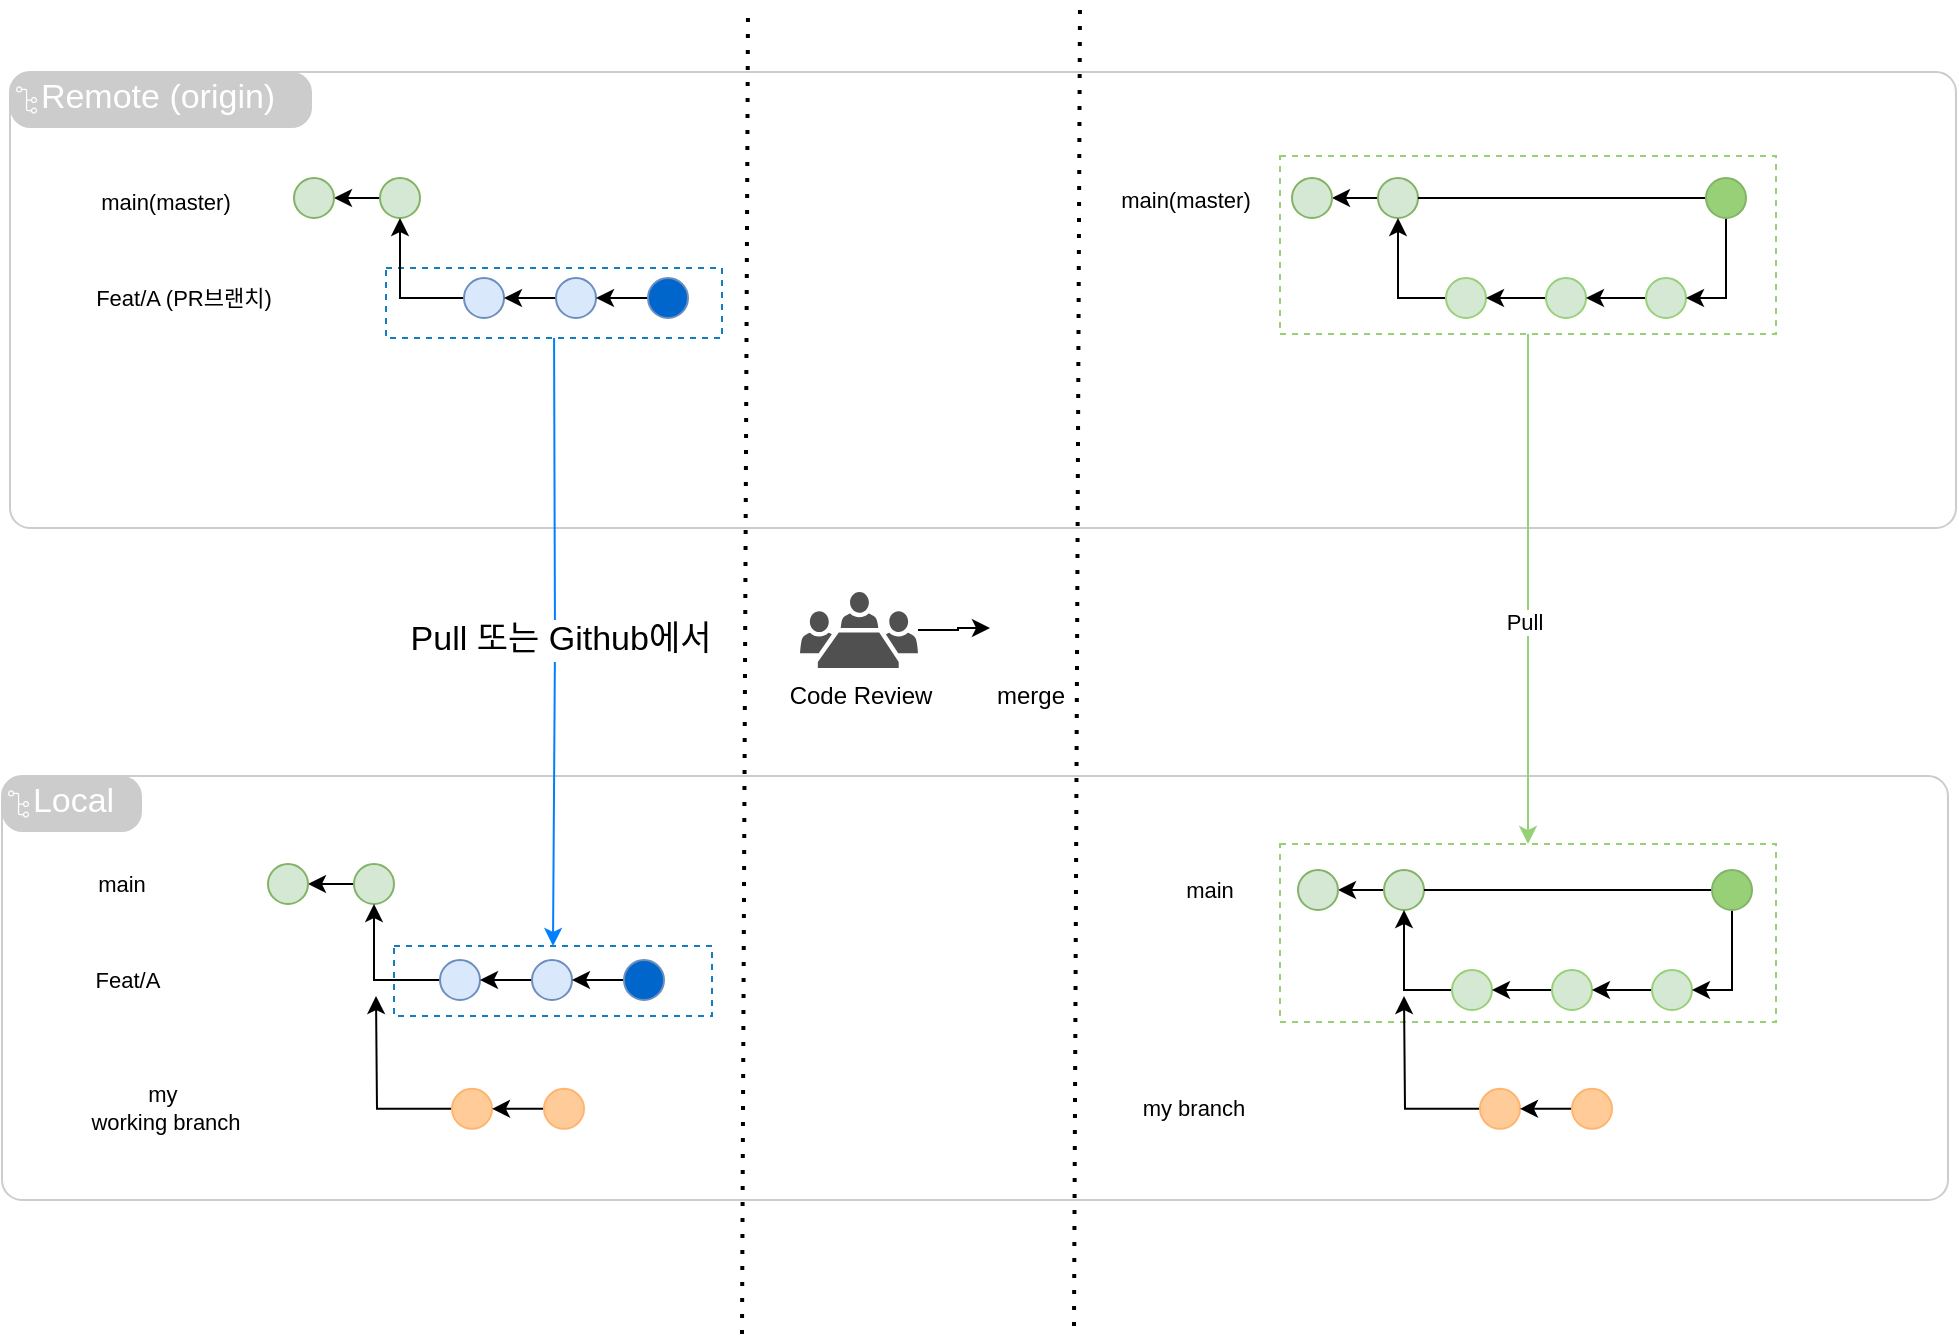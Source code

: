 <mxfile version="25.0.3" pages="2">
  <diagram name="페이지-1" id="KFHJLUHOkolM2Zw2U5iB">
    <mxGraphModel dx="1559" dy="867" grid="0" gridSize="10" guides="1" tooltips="1" connect="1" arrows="1" fold="1" page="1" pageScale="1" pageWidth="1169" pageHeight="827" math="0" shadow="0">
      <root>
        <mxCell id="0" />
        <mxCell id="1" style="" parent="0" />
        <mxCell id="kmTeTLYLAvfmaprUT5JL-31" value="" style="shape=mxgraph.mockup.containers.marginRect;rectMarginTop=10;strokeColor=#CCCCCC;strokeWidth=1;dashed=0;rounded=1;arcSize=5;recursiveResize=0;html=1;whiteSpace=wrap;" vertex="1" parent="1">
          <mxGeometry x="107" y="112" width="973" height="238" as="geometry" />
        </mxCell>
        <mxCell id="kmTeTLYLAvfmaprUT5JL-32" value="&amp;nbsp; Remote (origin)" style="shape=rect;strokeColor=none;fillColor=#CCCCCC;strokeWidth=1;dashed=0;rounded=1;arcSize=36;fontColor=#FFFFFF;fontSize=17;spacing=2;spacingTop=-2;align=left;autosize=1;spacingLeft=4;resizeWidth=0;resizeHeight=0;perimeter=none;html=1;whiteSpace=wrap;" vertex="1" parent="kmTeTLYLAvfmaprUT5JL-31">
          <mxGeometry y="10" width="151" height="28" as="geometry" />
        </mxCell>
        <mxCell id="kmTeTLYLAvfmaprUT5JL-34" value="" style="sketch=0;outlineConnect=0;dashed=0;verticalLabelPosition=bottom;verticalAlign=top;align=center;html=1;fontSize=12;fontStyle=0;aspect=fixed;pointerEvents=1;shape=mxgraph.aws4.git_repository;" vertex="1" parent="kmTeTLYLAvfmaprUT5JL-31">
          <mxGeometry x="3" y="17.13" width="10.57" height="13.75" as="geometry" />
        </mxCell>
        <mxCell id="kmTeTLYLAvfmaprUT5JL-40" value="" style="shape=mxgraph.mockup.containers.marginRect;rectMarginTop=10;strokeColor=#CCCCCC;strokeWidth=1;dashed=0;rounded=1;arcSize=5;recursiveResize=0;html=1;whiteSpace=wrap;" vertex="1" parent="1">
          <mxGeometry x="103" y="464" width="973" height="222" as="geometry" />
        </mxCell>
        <mxCell id="kmTeTLYLAvfmaprUT5JL-41" value="&amp;nbsp; Local" style="shape=rect;strokeColor=none;fillColor=#CCCCCC;strokeWidth=1;dashed=0;rounded=1;arcSize=36;fontColor=#FFFFFF;fontSize=17;spacing=2;spacingTop=-2;align=left;autosize=1;spacingLeft=4;resizeWidth=0;resizeHeight=0;perimeter=none;html=1;whiteSpace=wrap;" vertex="1" parent="kmTeTLYLAvfmaprUT5JL-40">
          <mxGeometry y="10" width="70" height="28" as="geometry" />
        </mxCell>
        <mxCell id="kmTeTLYLAvfmaprUT5JL-42" value="" style="sketch=0;outlineConnect=0;dashed=0;verticalLabelPosition=bottom;verticalAlign=top;align=center;html=1;fontSize=12;fontStyle=0;aspect=fixed;pointerEvents=1;shape=mxgraph.aws4.git_repository;" vertex="1" parent="kmTeTLYLAvfmaprUT5JL-40">
          <mxGeometry x="3" y="17.13" width="10.57" height="13.75" as="geometry" />
        </mxCell>
        <mxCell id="kmTeTLYLAvfmaprUT5JL-65" value="그룹" style="" parent="0" />
        <mxCell id="kmTeTLYLAvfmaprUT5JL-132" value="" style="fillColor=none;strokeColor=#147EBA;dashed=1;verticalAlign=top;fontStyle=0;fontColor=#147EBA;whiteSpace=wrap;html=1;" vertex="1" parent="kmTeTLYLAvfmaprUT5JL-65">
          <mxGeometry x="295" y="220" width="168" height="35" as="geometry" />
        </mxCell>
        <mxCell id="kmTeTLYLAvfmaprUT5JL-133" value="" style="fillColor=none;strokeColor=#147EBA;dashed=1;verticalAlign=top;fontStyle=0;fontColor=#147EBA;whiteSpace=wrap;html=1;" vertex="1" parent="kmTeTLYLAvfmaprUT5JL-65">
          <mxGeometry x="299" y="559" width="159" height="35" as="geometry" />
        </mxCell>
        <mxCell id="kmTeTLYLAvfmaprUT5JL-136" style="edgeStyle=orthogonalEdgeStyle;rounded=0;orthogonalLoop=1;jettySize=auto;html=1;entryX=0.5;entryY=0;entryDx=0;entryDy=0;strokeColor=#97D077;" edge="1" parent="kmTeTLYLAvfmaprUT5JL-65" source="kmTeTLYLAvfmaprUT5JL-134" target="kmTeTLYLAvfmaprUT5JL-135">
          <mxGeometry relative="1" as="geometry" />
        </mxCell>
        <mxCell id="kmTeTLYLAvfmaprUT5JL-137" value="Pull" style="edgeLabel;html=1;align=center;verticalAlign=middle;resizable=0;points=[];" vertex="1" connectable="0" parent="kmTeTLYLAvfmaprUT5JL-136">
          <mxGeometry x="0.125" y="-2" relative="1" as="geometry">
            <mxPoint as="offset" />
          </mxGeometry>
        </mxCell>
        <mxCell id="kmTeTLYLAvfmaprUT5JL-134" value="" style="fillColor=none;strokeColor=#97D077;dashed=1;verticalAlign=top;fontStyle=0;fontColor=#B3FF66;whiteSpace=wrap;html=1;" vertex="1" parent="kmTeTLYLAvfmaprUT5JL-65">
          <mxGeometry x="742" y="164" width="248" height="89" as="geometry" />
        </mxCell>
        <mxCell id="kmTeTLYLAvfmaprUT5JL-135" value="" style="fillColor=none;strokeColor=#97D077;dashed=1;verticalAlign=top;fontStyle=0;fontColor=#B3FF66;whiteSpace=wrap;html=1;" vertex="1" parent="kmTeTLYLAvfmaprUT5JL-65">
          <mxGeometry x="742" y="508" width="248" height="89" as="geometry" />
        </mxCell>
        <mxCell id="kmTeTLYLAvfmaprUT5JL-145" style="edgeStyle=orthogonalEdgeStyle;rounded=0;orthogonalLoop=1;jettySize=auto;html=1;entryX=0.5;entryY=0;entryDx=0;entryDy=0;fontColor=#0066CC;strokeColor=#007FFF;" edge="1" parent="kmTeTLYLAvfmaprUT5JL-65">
          <mxGeometry relative="1" as="geometry">
            <mxPoint x="379.034" y="255.0" as="sourcePoint" />
            <mxPoint x="378.5" y="559" as="targetPoint" />
          </mxGeometry>
        </mxCell>
        <mxCell id="kmTeTLYLAvfmaprUT5JL-146" value="Pull 또는 Github에서" style="edgeLabel;html=1;align=center;verticalAlign=middle;resizable=0;points=[];fontSize=17;" vertex="1" connectable="0" parent="kmTeTLYLAvfmaprUT5JL-145">
          <mxGeometry x="-0.008" y="2" relative="1" as="geometry">
            <mxPoint as="offset" />
          </mxGeometry>
        </mxCell>
        <mxCell id="kmTeTLYLAvfmaprUT5JL-17" value="Git commit" style="" parent="0" />
        <mxCell id="kmTeTLYLAvfmaprUT5JL-39" style="edgeStyle=orthogonalEdgeStyle;rounded=0;orthogonalLoop=1;jettySize=auto;html=1;entryX=1;entryY=0.5;entryDx=0;entryDy=0;" edge="1" parent="kmTeTLYLAvfmaprUT5JL-17" source="kmTeTLYLAvfmaprUT5JL-18" target="kmTeTLYLAvfmaprUT5JL-38">
          <mxGeometry relative="1" as="geometry" />
        </mxCell>
        <mxCell id="kmTeTLYLAvfmaprUT5JL-18" value="" style="ellipse;whiteSpace=wrap;html=1;aspect=fixed;fillColor=#d5e8d4;strokeColor=#82b366;" vertex="1" parent="kmTeTLYLAvfmaprUT5JL-17">
          <mxGeometry x="292" y="175" width="20" height="20" as="geometry" />
        </mxCell>
        <mxCell id="kmTeTLYLAvfmaprUT5JL-19" value="main(master)" style="text;html=1;align=center;verticalAlign=middle;whiteSpace=wrap;rounded=0;fontSize=11;" vertex="1" parent="kmTeTLYLAvfmaprUT5JL-17">
          <mxGeometry x="127" y="172" width="116" height="30" as="geometry" />
        </mxCell>
        <mxCell id="kmTeTLYLAvfmaprUT5JL-20" style="edgeStyle=orthogonalEdgeStyle;rounded=0;orthogonalLoop=1;jettySize=auto;html=1;entryX=0.5;entryY=1;entryDx=0;entryDy=0;" edge="1" parent="kmTeTLYLAvfmaprUT5JL-17" source="kmTeTLYLAvfmaprUT5JL-21" target="kmTeTLYLAvfmaprUT5JL-18">
          <mxGeometry relative="1" as="geometry" />
        </mxCell>
        <mxCell id="kmTeTLYLAvfmaprUT5JL-21" value="" style="ellipse;whiteSpace=wrap;html=1;aspect=fixed;fillColor=#dae8fc;strokeColor=#6c8ebf;" vertex="1" parent="kmTeTLYLAvfmaprUT5JL-17">
          <mxGeometry x="334" y="225" width="20" height="20" as="geometry" />
        </mxCell>
        <mxCell id="kmTeTLYLAvfmaprUT5JL-22" style="edgeStyle=orthogonalEdgeStyle;rounded=0;orthogonalLoop=1;jettySize=auto;html=1;entryX=1;entryY=0.5;entryDx=0;entryDy=0;" edge="1" parent="kmTeTLYLAvfmaprUT5JL-17" source="kmTeTLYLAvfmaprUT5JL-23" target="kmTeTLYLAvfmaprUT5JL-21">
          <mxGeometry relative="1" as="geometry" />
        </mxCell>
        <mxCell id="kmTeTLYLAvfmaprUT5JL-23" value="" style="ellipse;whiteSpace=wrap;html=1;aspect=fixed;fillColor=#dae8fc;strokeColor=#6c8ebf;" vertex="1" parent="kmTeTLYLAvfmaprUT5JL-17">
          <mxGeometry x="380" y="225" width="20" height="20" as="geometry" />
        </mxCell>
        <mxCell id="kmTeTLYLAvfmaprUT5JL-24" style="edgeStyle=orthogonalEdgeStyle;rounded=0;orthogonalLoop=1;jettySize=auto;html=1;entryX=1;entryY=0.5;entryDx=0;entryDy=0;" edge="1" parent="kmTeTLYLAvfmaprUT5JL-17" source="kmTeTLYLAvfmaprUT5JL-25" target="kmTeTLYLAvfmaprUT5JL-23">
          <mxGeometry relative="1" as="geometry" />
        </mxCell>
        <mxCell id="kmTeTLYLAvfmaprUT5JL-25" value="" style="ellipse;whiteSpace=wrap;html=1;aspect=fixed;fillColor=#0066CC;strokeColor=#6c8ebf;" vertex="1" parent="kmTeTLYLAvfmaprUT5JL-17">
          <mxGeometry x="426" y="225" width="20" height="20" as="geometry" />
        </mxCell>
        <mxCell id="kmTeTLYLAvfmaprUT5JL-38" value="" style="ellipse;whiteSpace=wrap;html=1;aspect=fixed;fillColor=#d5e8d4;strokeColor=#82b366;" vertex="1" parent="kmTeTLYLAvfmaprUT5JL-17">
          <mxGeometry x="249" y="175" width="20" height="20" as="geometry" />
        </mxCell>
        <mxCell id="kmTeTLYLAvfmaprUT5JL-44" style="edgeStyle=orthogonalEdgeStyle;rounded=0;orthogonalLoop=1;jettySize=auto;html=1;entryX=1;entryY=0.5;entryDx=0;entryDy=0;" edge="1" parent="kmTeTLYLAvfmaprUT5JL-17" source="kmTeTLYLAvfmaprUT5JL-45" target="kmTeTLYLAvfmaprUT5JL-46">
          <mxGeometry relative="1" as="geometry" />
        </mxCell>
        <mxCell id="kmTeTLYLAvfmaprUT5JL-45" value="" style="ellipse;whiteSpace=wrap;html=1;aspect=fixed;fillColor=#d5e8d4;strokeColor=#82b366;" vertex="1" parent="kmTeTLYLAvfmaprUT5JL-17">
          <mxGeometry x="279" y="518" width="20" height="20" as="geometry" />
        </mxCell>
        <mxCell id="kmTeTLYLAvfmaprUT5JL-46" value="" style="ellipse;whiteSpace=wrap;html=1;aspect=fixed;fillColor=#d5e8d4;strokeColor=#82b366;" vertex="1" parent="kmTeTLYLAvfmaprUT5JL-17">
          <mxGeometry x="236" y="518" width="20" height="20" as="geometry" />
        </mxCell>
        <mxCell id="kmTeTLYLAvfmaprUT5JL-47" value="Feat/A (PR브랜치)" style="text;html=1;align=center;verticalAlign=middle;whiteSpace=wrap;rounded=0;fontSize=11;" vertex="1" parent="kmTeTLYLAvfmaprUT5JL-17">
          <mxGeometry x="136" y="220" width="116" height="30" as="geometry" />
        </mxCell>
        <mxCell id="kmTeTLYLAvfmaprUT5JL-48" value="main" style="text;html=1;align=center;verticalAlign=middle;whiteSpace=wrap;rounded=0;fontSize=11;" vertex="1" parent="kmTeTLYLAvfmaprUT5JL-17">
          <mxGeometry x="134" y="513" width="58" height="30" as="geometry" />
        </mxCell>
        <mxCell id="kmTeTLYLAvfmaprUT5JL-62" style="edgeStyle=orthogonalEdgeStyle;rounded=0;orthogonalLoop=1;jettySize=auto;html=1;" edge="1" parent="kmTeTLYLAvfmaprUT5JL-17" source="kmTeTLYLAvfmaprUT5JL-49">
          <mxGeometry relative="1" as="geometry">
            <mxPoint x="290" y="584" as="targetPoint" />
          </mxGeometry>
        </mxCell>
        <mxCell id="kmTeTLYLAvfmaprUT5JL-49" value="" style="ellipse;whiteSpace=wrap;html=1;aspect=fixed;fillColor=#FFCC99;strokeColor=#FFB570;" vertex="1" parent="kmTeTLYLAvfmaprUT5JL-17">
          <mxGeometry x="328" y="630.43" width="20" height="20" as="geometry" />
        </mxCell>
        <mxCell id="kmTeTLYLAvfmaprUT5JL-50" style="edgeStyle=orthogonalEdgeStyle;rounded=0;orthogonalLoop=1;jettySize=auto;html=1;entryX=1;entryY=0.5;entryDx=0;entryDy=0;" edge="1" parent="kmTeTLYLAvfmaprUT5JL-17" source="kmTeTLYLAvfmaprUT5JL-51" target="kmTeTLYLAvfmaprUT5JL-49">
          <mxGeometry relative="1" as="geometry" />
        </mxCell>
        <mxCell id="kmTeTLYLAvfmaprUT5JL-51" value="" style="ellipse;whiteSpace=wrap;html=1;aspect=fixed;fillColor=#FFCC99;strokeColor=#FFB570;" vertex="1" parent="kmTeTLYLAvfmaprUT5JL-17">
          <mxGeometry x="374" y="630.43" width="20" height="20" as="geometry" />
        </mxCell>
        <mxCell id="kmTeTLYLAvfmaprUT5JL-55" value="my&amp;nbsp;&lt;div&gt;working branch&lt;/div&gt;" style="text;html=1;align=center;verticalAlign=middle;whiteSpace=wrap;rounded=0;fontSize=11;" vertex="1" parent="kmTeTLYLAvfmaprUT5JL-17">
          <mxGeometry x="143" y="625.43" width="84" height="30" as="geometry" />
        </mxCell>
        <mxCell id="kmTeTLYLAvfmaprUT5JL-56" style="edgeStyle=orthogonalEdgeStyle;rounded=0;orthogonalLoop=1;jettySize=auto;html=1;entryX=0.5;entryY=1;entryDx=0;entryDy=0;" edge="1" parent="kmTeTLYLAvfmaprUT5JL-17" source="kmTeTLYLAvfmaprUT5JL-57" target="kmTeTLYLAvfmaprUT5JL-45">
          <mxGeometry relative="1" as="geometry">
            <mxPoint x="272" y="576" as="targetPoint" />
          </mxGeometry>
        </mxCell>
        <mxCell id="kmTeTLYLAvfmaprUT5JL-57" value="" style="ellipse;whiteSpace=wrap;html=1;aspect=fixed;fillColor=#dae8fc;strokeColor=#6c8ebf;" vertex="1" parent="kmTeTLYLAvfmaprUT5JL-17">
          <mxGeometry x="322" y="566" width="20" height="20" as="geometry" />
        </mxCell>
        <mxCell id="kmTeTLYLAvfmaprUT5JL-58" style="edgeStyle=orthogonalEdgeStyle;rounded=0;orthogonalLoop=1;jettySize=auto;html=1;entryX=1;entryY=0.5;entryDx=0;entryDy=0;" edge="1" parent="kmTeTLYLAvfmaprUT5JL-17" source="kmTeTLYLAvfmaprUT5JL-59" target="kmTeTLYLAvfmaprUT5JL-57">
          <mxGeometry relative="1" as="geometry" />
        </mxCell>
        <mxCell id="kmTeTLYLAvfmaprUT5JL-59" value="" style="ellipse;whiteSpace=wrap;html=1;aspect=fixed;fillColor=#dae8fc;strokeColor=#6c8ebf;" vertex="1" parent="kmTeTLYLAvfmaprUT5JL-17">
          <mxGeometry x="368" y="566" width="20" height="20" as="geometry" />
        </mxCell>
        <mxCell id="kmTeTLYLAvfmaprUT5JL-60" style="edgeStyle=orthogonalEdgeStyle;rounded=0;orthogonalLoop=1;jettySize=auto;html=1;entryX=1;entryY=0.5;entryDx=0;entryDy=0;" edge="1" parent="kmTeTLYLAvfmaprUT5JL-17" source="kmTeTLYLAvfmaprUT5JL-61" target="kmTeTLYLAvfmaprUT5JL-59">
          <mxGeometry relative="1" as="geometry" />
        </mxCell>
        <mxCell id="kmTeTLYLAvfmaprUT5JL-61" value="" style="ellipse;whiteSpace=wrap;html=1;aspect=fixed;fillColor=#0066CC;strokeColor=#6c8ebf;" vertex="1" parent="kmTeTLYLAvfmaprUT5JL-17">
          <mxGeometry x="414" y="566" width="20" height="20" as="geometry" />
        </mxCell>
        <mxCell id="kmTeTLYLAvfmaprUT5JL-63" value="Feat/A" style="text;html=1;align=center;verticalAlign=middle;whiteSpace=wrap;rounded=0;fontSize=11;" vertex="1" parent="kmTeTLYLAvfmaprUT5JL-17">
          <mxGeometry x="108" y="561" width="116" height="30" as="geometry" />
        </mxCell>
        <mxCell id="kmTeTLYLAvfmaprUT5JL-85" style="edgeStyle=orthogonalEdgeStyle;rounded=0;orthogonalLoop=1;jettySize=auto;html=1;entryX=1;entryY=0.5;entryDx=0;entryDy=0;" edge="1" parent="kmTeTLYLAvfmaprUT5JL-17" source="kmTeTLYLAvfmaprUT5JL-86" target="kmTeTLYLAvfmaprUT5JL-93">
          <mxGeometry relative="1" as="geometry" />
        </mxCell>
        <mxCell id="kmTeTLYLAvfmaprUT5JL-86" value="" style="ellipse;whiteSpace=wrap;html=1;aspect=fixed;fillColor=#d5e8d4;strokeColor=#82b366;" vertex="1" parent="kmTeTLYLAvfmaprUT5JL-17">
          <mxGeometry x="791" y="175" width="20" height="20" as="geometry" />
        </mxCell>
        <mxCell id="kmTeTLYLAvfmaprUT5JL-87" style="edgeStyle=orthogonalEdgeStyle;rounded=0;orthogonalLoop=1;jettySize=auto;html=1;entryX=0.5;entryY=1;entryDx=0;entryDy=0;" edge="1" parent="kmTeTLYLAvfmaprUT5JL-17" source="kmTeTLYLAvfmaprUT5JL-88" target="kmTeTLYLAvfmaprUT5JL-86">
          <mxGeometry relative="1" as="geometry" />
        </mxCell>
        <mxCell id="kmTeTLYLAvfmaprUT5JL-88" value="" style="ellipse;whiteSpace=wrap;html=1;aspect=fixed;fillColor=#D5E8D4;strokeColor=#97D077;" vertex="1" parent="kmTeTLYLAvfmaprUT5JL-17">
          <mxGeometry x="825" y="225" width="20" height="20" as="geometry" />
        </mxCell>
        <mxCell id="kmTeTLYLAvfmaprUT5JL-89" style="edgeStyle=orthogonalEdgeStyle;rounded=0;orthogonalLoop=1;jettySize=auto;html=1;entryX=1;entryY=0.5;entryDx=0;entryDy=0;" edge="1" parent="kmTeTLYLAvfmaprUT5JL-17" source="kmTeTLYLAvfmaprUT5JL-90" target="kmTeTLYLAvfmaprUT5JL-88">
          <mxGeometry relative="1" as="geometry" />
        </mxCell>
        <mxCell id="kmTeTLYLAvfmaprUT5JL-90" value="" style="ellipse;whiteSpace=wrap;html=1;aspect=fixed;fillColor=#D5E8D4;strokeColor=#97D077;" vertex="1" parent="kmTeTLYLAvfmaprUT5JL-17">
          <mxGeometry x="875" y="225" width="20" height="20" as="geometry" />
        </mxCell>
        <mxCell id="kmTeTLYLAvfmaprUT5JL-91" style="edgeStyle=orthogonalEdgeStyle;rounded=0;orthogonalLoop=1;jettySize=auto;html=1;entryX=1;entryY=0.5;entryDx=0;entryDy=0;" edge="1" parent="kmTeTLYLAvfmaprUT5JL-17" source="kmTeTLYLAvfmaprUT5JL-92" target="kmTeTLYLAvfmaprUT5JL-90">
          <mxGeometry relative="1" as="geometry" />
        </mxCell>
        <mxCell id="kmTeTLYLAvfmaprUT5JL-92" value="" style="ellipse;whiteSpace=wrap;html=1;aspect=fixed;fillColor=#D5E8D4;strokeColor=#97D077;" vertex="1" parent="kmTeTLYLAvfmaprUT5JL-17">
          <mxGeometry x="925" y="225" width="20" height="20" as="geometry" />
        </mxCell>
        <mxCell id="kmTeTLYLAvfmaprUT5JL-93" value="" style="ellipse;whiteSpace=wrap;html=1;aspect=fixed;fillColor=#d5e8d4;strokeColor=#82b366;" vertex="1" parent="kmTeTLYLAvfmaprUT5JL-17">
          <mxGeometry x="748" y="175" width="20" height="20" as="geometry" />
        </mxCell>
        <mxCell id="kmTeTLYLAvfmaprUT5JL-95" style="edgeStyle=orthogonalEdgeStyle;rounded=0;orthogonalLoop=1;jettySize=auto;html=1;entryX=1;entryY=0.5;entryDx=0;entryDy=0;endArrow=none;endFill=0;" edge="1" parent="kmTeTLYLAvfmaprUT5JL-17" source="kmTeTLYLAvfmaprUT5JL-94" target="kmTeTLYLAvfmaprUT5JL-86">
          <mxGeometry relative="1" as="geometry" />
        </mxCell>
        <mxCell id="kmTeTLYLAvfmaprUT5JL-96" style="edgeStyle=orthogonalEdgeStyle;rounded=0;orthogonalLoop=1;jettySize=auto;html=1;entryX=1;entryY=0.5;entryDx=0;entryDy=0;" edge="1" parent="kmTeTLYLAvfmaprUT5JL-17" source="kmTeTLYLAvfmaprUT5JL-94" target="kmTeTLYLAvfmaprUT5JL-92">
          <mxGeometry relative="1" as="geometry">
            <Array as="points">
              <mxPoint x="965" y="235" />
            </Array>
          </mxGeometry>
        </mxCell>
        <mxCell id="kmTeTLYLAvfmaprUT5JL-94" value="" style="ellipse;whiteSpace=wrap;html=1;aspect=fixed;fillColor=#97D077;strokeColor=#82b366;" vertex="1" parent="kmTeTLYLAvfmaprUT5JL-17">
          <mxGeometry x="955" y="175" width="20" height="20" as="geometry" />
        </mxCell>
        <mxCell id="kmTeTLYLAvfmaprUT5JL-97" style="edgeStyle=orthogonalEdgeStyle;rounded=0;orthogonalLoop=1;jettySize=auto;html=1;entryX=1;entryY=0.5;entryDx=0;entryDy=0;" edge="1" parent="kmTeTLYLAvfmaprUT5JL-17" source="kmTeTLYLAvfmaprUT5JL-98" target="kmTeTLYLAvfmaprUT5JL-105">
          <mxGeometry relative="1" as="geometry" />
        </mxCell>
        <mxCell id="kmTeTLYLAvfmaprUT5JL-98" value="" style="ellipse;whiteSpace=wrap;html=1;aspect=fixed;fillColor=#d5e8d4;strokeColor=#82b366;" vertex="1" parent="kmTeTLYLAvfmaprUT5JL-17">
          <mxGeometry x="794" y="521" width="20" height="20" as="geometry" />
        </mxCell>
        <mxCell id="kmTeTLYLAvfmaprUT5JL-99" style="edgeStyle=orthogonalEdgeStyle;rounded=0;orthogonalLoop=1;jettySize=auto;html=1;entryX=0.5;entryY=1;entryDx=0;entryDy=0;" edge="1" parent="kmTeTLYLAvfmaprUT5JL-17" source="kmTeTLYLAvfmaprUT5JL-100" target="kmTeTLYLAvfmaprUT5JL-98">
          <mxGeometry relative="1" as="geometry" />
        </mxCell>
        <mxCell id="kmTeTLYLAvfmaprUT5JL-100" value="" style="ellipse;whiteSpace=wrap;html=1;aspect=fixed;fillColor=#D5E8D4;strokeColor=#97D077;" vertex="1" parent="kmTeTLYLAvfmaprUT5JL-17">
          <mxGeometry x="828" y="571" width="20" height="20" as="geometry" />
        </mxCell>
        <mxCell id="kmTeTLYLAvfmaprUT5JL-101" style="edgeStyle=orthogonalEdgeStyle;rounded=0;orthogonalLoop=1;jettySize=auto;html=1;entryX=1;entryY=0.5;entryDx=0;entryDy=0;" edge="1" parent="kmTeTLYLAvfmaprUT5JL-17" source="kmTeTLYLAvfmaprUT5JL-102" target="kmTeTLYLAvfmaprUT5JL-100">
          <mxGeometry relative="1" as="geometry" />
        </mxCell>
        <mxCell id="kmTeTLYLAvfmaprUT5JL-102" value="" style="ellipse;whiteSpace=wrap;html=1;aspect=fixed;fillColor=#D5E8D4;strokeColor=#97D077;" vertex="1" parent="kmTeTLYLAvfmaprUT5JL-17">
          <mxGeometry x="878" y="571" width="20" height="20" as="geometry" />
        </mxCell>
        <mxCell id="kmTeTLYLAvfmaprUT5JL-103" style="edgeStyle=orthogonalEdgeStyle;rounded=0;orthogonalLoop=1;jettySize=auto;html=1;entryX=1;entryY=0.5;entryDx=0;entryDy=0;" edge="1" parent="kmTeTLYLAvfmaprUT5JL-17" source="kmTeTLYLAvfmaprUT5JL-104" target="kmTeTLYLAvfmaprUT5JL-102">
          <mxGeometry relative="1" as="geometry" />
        </mxCell>
        <mxCell id="kmTeTLYLAvfmaprUT5JL-104" value="" style="ellipse;whiteSpace=wrap;html=1;aspect=fixed;fillColor=#D5E8D4;strokeColor=#97D077;" vertex="1" parent="kmTeTLYLAvfmaprUT5JL-17">
          <mxGeometry x="928" y="571" width="20" height="20" as="geometry" />
        </mxCell>
        <mxCell id="kmTeTLYLAvfmaprUT5JL-105" value="" style="ellipse;whiteSpace=wrap;html=1;aspect=fixed;fillColor=#d5e8d4;strokeColor=#82b366;" vertex="1" parent="kmTeTLYLAvfmaprUT5JL-17">
          <mxGeometry x="751" y="521" width="20" height="20" as="geometry" />
        </mxCell>
        <mxCell id="kmTeTLYLAvfmaprUT5JL-106" style="edgeStyle=orthogonalEdgeStyle;rounded=0;orthogonalLoop=1;jettySize=auto;html=1;entryX=1;entryY=0.5;entryDx=0;entryDy=0;endArrow=none;endFill=0;" edge="1" parent="kmTeTLYLAvfmaprUT5JL-17" source="kmTeTLYLAvfmaprUT5JL-108" target="kmTeTLYLAvfmaprUT5JL-98">
          <mxGeometry relative="1" as="geometry" />
        </mxCell>
        <mxCell id="kmTeTLYLAvfmaprUT5JL-107" style="edgeStyle=orthogonalEdgeStyle;rounded=0;orthogonalLoop=1;jettySize=auto;html=1;entryX=1;entryY=0.5;entryDx=0;entryDy=0;" edge="1" parent="kmTeTLYLAvfmaprUT5JL-17" source="kmTeTLYLAvfmaprUT5JL-108" target="kmTeTLYLAvfmaprUT5JL-104">
          <mxGeometry relative="1" as="geometry">
            <Array as="points">
              <mxPoint x="968" y="581" />
            </Array>
          </mxGeometry>
        </mxCell>
        <mxCell id="kmTeTLYLAvfmaprUT5JL-108" value="" style="ellipse;whiteSpace=wrap;html=1;aspect=fixed;fillColor=#97D077;strokeColor=#82b366;" vertex="1" parent="kmTeTLYLAvfmaprUT5JL-17">
          <mxGeometry x="958" y="521" width="20" height="20" as="geometry" />
        </mxCell>
        <mxCell id="kmTeTLYLAvfmaprUT5JL-129" style="edgeStyle=orthogonalEdgeStyle;rounded=0;orthogonalLoop=1;jettySize=auto;html=1;" edge="1" parent="kmTeTLYLAvfmaprUT5JL-17" source="kmTeTLYLAvfmaprUT5JL-125" target="kmTeTLYLAvfmaprUT5JL-128">
          <mxGeometry relative="1" as="geometry" />
        </mxCell>
        <mxCell id="kmTeTLYLAvfmaprUT5JL-125" value="Code Review" style="sketch=0;pointerEvents=1;shadow=0;dashed=0;html=1;strokeColor=none;fillColor=#505050;labelPosition=center;verticalLabelPosition=bottom;verticalAlign=top;outlineConnect=0;align=center;shape=mxgraph.office.users.meeting;" vertex="1" parent="kmTeTLYLAvfmaprUT5JL-17">
          <mxGeometry x="502" y="382" width="59" height="38" as="geometry" />
        </mxCell>
        <mxCell id="kmTeTLYLAvfmaprUT5JL-128" value="merge" style="shape=image;html=1;verticalAlign=top;verticalLabelPosition=bottom;labelBackgroundColor=none;imageAspect=0;aspect=fixed;image=https://cdn0.iconfinder.com/data/icons/phosphor-bold-vol-3-1/256/git-merge-duotone-128.png;imageBackground=none;fontColor=#000000;imageBorder=none;" vertex="1" parent="kmTeTLYLAvfmaprUT5JL-17">
          <mxGeometry x="597" y="380" width="40" height="40" as="geometry" />
        </mxCell>
        <mxCell id="kmTeTLYLAvfmaprUT5JL-130" value="main(master)" style="text;html=1;align=center;verticalAlign=middle;whiteSpace=wrap;rounded=0;fontSize=11;" vertex="1" parent="kmTeTLYLAvfmaprUT5JL-17">
          <mxGeometry x="637" y="171" width="116" height="30" as="geometry" />
        </mxCell>
        <mxCell id="kmTeTLYLAvfmaprUT5JL-131" value="main" style="text;html=1;align=center;verticalAlign=middle;whiteSpace=wrap;rounded=0;fontSize=11;" vertex="1" parent="kmTeTLYLAvfmaprUT5JL-17">
          <mxGeometry x="676" y="516" width="62" height="30" as="geometry" />
        </mxCell>
        <mxCell id="kmTeTLYLAvfmaprUT5JL-138" value="my branch" style="text;html=1;align=center;verticalAlign=middle;whiteSpace=wrap;rounded=0;fontSize=11;" vertex="1" parent="kmTeTLYLAvfmaprUT5JL-17">
          <mxGeometry x="657" y="625.43" width="84" height="30" as="geometry" />
        </mxCell>
        <mxCell id="kmTeTLYLAvfmaprUT5JL-139" style="edgeStyle=orthogonalEdgeStyle;rounded=0;orthogonalLoop=1;jettySize=auto;html=1;" edge="1" parent="kmTeTLYLAvfmaprUT5JL-17" source="kmTeTLYLAvfmaprUT5JL-140">
          <mxGeometry relative="1" as="geometry">
            <mxPoint x="804" y="584" as="targetPoint" />
          </mxGeometry>
        </mxCell>
        <mxCell id="kmTeTLYLAvfmaprUT5JL-140" value="" style="ellipse;whiteSpace=wrap;html=1;aspect=fixed;fillColor=#FFCC99;strokeColor=#FFB570;" vertex="1" parent="kmTeTLYLAvfmaprUT5JL-17">
          <mxGeometry x="842" y="630.43" width="20" height="20" as="geometry" />
        </mxCell>
        <mxCell id="kmTeTLYLAvfmaprUT5JL-141" style="edgeStyle=orthogonalEdgeStyle;rounded=0;orthogonalLoop=1;jettySize=auto;html=1;entryX=1;entryY=0.5;entryDx=0;entryDy=0;" edge="1" parent="kmTeTLYLAvfmaprUT5JL-17" source="kmTeTLYLAvfmaprUT5JL-142" target="kmTeTLYLAvfmaprUT5JL-140">
          <mxGeometry relative="1" as="geometry" />
        </mxCell>
        <mxCell id="kmTeTLYLAvfmaprUT5JL-142" value="" style="ellipse;whiteSpace=wrap;html=1;aspect=fixed;fillColor=#FFCC99;strokeColor=#FFB570;" vertex="1" parent="kmTeTLYLAvfmaprUT5JL-17">
          <mxGeometry x="888" y="630.43" width="20" height="20" as="geometry" />
        </mxCell>
        <mxCell id="kmTeTLYLAvfmaprUT5JL-143" value="" style="endArrow=none;dashed=1;html=1;dashPattern=1 3;strokeWidth=2;rounded=0;" edge="1" parent="kmTeTLYLAvfmaprUT5JL-17">
          <mxGeometry width="50" height="50" relative="1" as="geometry">
            <mxPoint x="473" y="753" as="sourcePoint" />
            <mxPoint x="476" y="91" as="targetPoint" />
          </mxGeometry>
        </mxCell>
        <mxCell id="kmTeTLYLAvfmaprUT5JL-144" value="" style="endArrow=none;dashed=1;html=1;dashPattern=1 3;strokeWidth=2;rounded=0;" edge="1" parent="kmTeTLYLAvfmaprUT5JL-17">
          <mxGeometry width="50" height="50" relative="1" as="geometry">
            <mxPoint x="639" y="749" as="sourcePoint" />
            <mxPoint x="642" y="87" as="targetPoint" />
          </mxGeometry>
        </mxCell>
      </root>
    </mxGraphModel>
  </diagram>
  <diagram name="페이지-2" id="nQPLfSlDRqrCvHDM1HFt">
    <mxGraphModel dx="1299" dy="723" grid="0" gridSize="10" guides="1" tooltips="1" connect="1" arrows="1" fold="1" page="1" pageScale="1" pageWidth="1169" pageHeight="827" math="0" shadow="0">
      <root>
        <mxCell id="s8dgwefTogZsXasLWYkl-0" />
        <mxCell id="s8dgwefTogZsXasLWYkl-1" style="locked=1;" parent="s8dgwefTogZsXasLWYkl-0" />
        <mxCell id="s8dgwefTogZsXasLWYkl-2" value="" style="shape=mxgraph.mockup.containers.marginRect;rectMarginTop=10;strokeColor=#CCCCCC;strokeWidth=1;dashed=0;rounded=1;arcSize=5;recursiveResize=0;html=1;whiteSpace=wrap;" vertex="1" parent="s8dgwefTogZsXasLWYkl-1">
          <mxGeometry x="107" y="112" width="973" height="238" as="geometry" />
        </mxCell>
        <mxCell id="s8dgwefTogZsXasLWYkl-3" value="&amp;nbsp; Remote (origin)" style="shape=rect;strokeColor=none;fillColor=#CCCCCC;strokeWidth=1;dashed=0;rounded=1;arcSize=36;fontColor=#FFFFFF;fontSize=17;spacing=2;spacingTop=-2;align=left;autosize=1;spacingLeft=4;resizeWidth=0;resizeHeight=0;perimeter=none;html=1;whiteSpace=wrap;" vertex="1" parent="s8dgwefTogZsXasLWYkl-2">
          <mxGeometry y="10" width="151" height="28" as="geometry" />
        </mxCell>
        <mxCell id="s8dgwefTogZsXasLWYkl-4" value="" style="sketch=0;outlineConnect=0;dashed=0;verticalLabelPosition=bottom;verticalAlign=top;align=center;html=1;fontSize=12;fontStyle=0;aspect=fixed;pointerEvents=1;shape=mxgraph.aws4.git_repository;" vertex="1" parent="s8dgwefTogZsXasLWYkl-2">
          <mxGeometry x="3" y="17.13" width="10.57" height="13.75" as="geometry" />
        </mxCell>
        <mxCell id="s8dgwefTogZsXasLWYkl-5" value="" style="shape=mxgraph.mockup.containers.marginRect;rectMarginTop=10;strokeColor=#CCCCCC;strokeWidth=1;dashed=0;rounded=1;arcSize=5;recursiveResize=0;html=1;whiteSpace=wrap;" vertex="1" parent="s8dgwefTogZsXasLWYkl-1">
          <mxGeometry x="103" y="464" width="973" height="222" as="geometry" />
        </mxCell>
        <mxCell id="s8dgwefTogZsXasLWYkl-6" value="&amp;nbsp; Local" style="shape=rect;strokeColor=none;fillColor=#CCCCCC;strokeWidth=1;dashed=0;rounded=1;arcSize=36;fontColor=#FFFFFF;fontSize=17;spacing=2;spacingTop=-2;align=left;autosize=1;spacingLeft=4;resizeWidth=0;resizeHeight=0;perimeter=none;html=1;whiteSpace=wrap;" vertex="1" parent="s8dgwefTogZsXasLWYkl-5">
          <mxGeometry y="10" width="70" height="28" as="geometry" />
        </mxCell>
        <mxCell id="s8dgwefTogZsXasLWYkl-7" value="" style="sketch=0;outlineConnect=0;dashed=0;verticalLabelPosition=bottom;verticalAlign=top;align=center;html=1;fontSize=12;fontStyle=0;aspect=fixed;pointerEvents=1;shape=mxgraph.aws4.git_repository;" vertex="1" parent="s8dgwefTogZsXasLWYkl-5">
          <mxGeometry x="3" y="17.13" width="10.57" height="13.75" as="geometry" />
        </mxCell>
        <mxCell id="s8dgwefTogZsXasLWYkl-8" value="그룹" style="" parent="s8dgwefTogZsXasLWYkl-0" />
        <mxCell id="d4VYcWdYsv8UEWW1yeKA-4" value="merge" style="edgeStyle=orthogonalEdgeStyle;rounded=0;orthogonalLoop=1;jettySize=auto;html=1;entryX=1;entryY=0.5;entryDx=0;entryDy=0;strokeWidth=4;strokeColor=#FF9933;fontSize=22;" edge="1" parent="s8dgwefTogZsXasLWYkl-8" source="d4VYcWdYsv8UEWW1yeKA-2" target="d4VYcWdYsv8UEWW1yeKA-3">
          <mxGeometry x="-0.173" y="-10" relative="1" as="geometry">
            <Array as="points">
              <mxPoint x="527" y="548" />
              <mxPoint x="527" y="630" />
              <mxPoint x="455" y="630" />
              <mxPoint x="455" y="633" />
            </Array>
            <mxPoint y="1" as="offset" />
          </mxGeometry>
        </mxCell>
        <mxCell id="d4VYcWdYsv8UEWW1yeKA-2" value="" style="rounded=1;arcSize=10;dashed=1;strokeColor=#F59D56;fillColor=none;gradientColor=none;dashPattern=8 4;strokeWidth=2;" vertex="1" parent="s8dgwefTogZsXasLWYkl-8">
          <mxGeometry x="310" y="505" width="176" height="85" as="geometry" />
        </mxCell>
        <mxCell id="d4VYcWdYsv8UEWW1yeKA-3" value="" style="rounded=1;arcSize=10;dashed=1;strokeColor=#F59D56;fillColor=none;gradientColor=none;dashPattern=8 4;strokeWidth=2;" vertex="1" parent="s8dgwefTogZsXasLWYkl-8">
          <mxGeometry x="315" y="611" width="120" height="43" as="geometry" />
        </mxCell>
        <mxCell id="d4VYcWdYsv8UEWW1yeKA-40" value="" style="rounded=1;arcSize=10;dashed=1;fillColor=none;gradientColor=none;dashPattern=8 3 1 3;strokeWidth=2;strokeColor=#3399FF;" vertex="1" parent="s8dgwefTogZsXasLWYkl-8">
          <mxGeometry x="748" y="600" width="319" height="59.5" as="geometry" />
        </mxCell>
        <mxCell id="s8dgwefTogZsXasLWYkl-17" value="Git commit" style="" parent="s8dgwefTogZsXasLWYkl-0" />
        <mxCell id="s8dgwefTogZsXasLWYkl-45" style="edgeStyle=orthogonalEdgeStyle;rounded=0;orthogonalLoop=1;jettySize=auto;html=1;entryX=1;entryY=0.5;entryDx=0;entryDy=0;" edge="1" parent="s8dgwefTogZsXasLWYkl-17" source="s8dgwefTogZsXasLWYkl-46" target="s8dgwefTogZsXasLWYkl-53">
          <mxGeometry relative="1" as="geometry" />
        </mxCell>
        <mxCell id="s8dgwefTogZsXasLWYkl-46" value="" style="ellipse;whiteSpace=wrap;html=1;aspect=fixed;fillColor=#d5e8d4;strokeColor=#82b366;" vertex="1" parent="s8dgwefTogZsXasLWYkl-17">
          <mxGeometry x="283" y="166" width="20" height="20" as="geometry" />
        </mxCell>
        <mxCell id="s8dgwefTogZsXasLWYkl-47" style="edgeStyle=orthogonalEdgeStyle;rounded=0;orthogonalLoop=1;jettySize=auto;html=1;entryX=0.5;entryY=1;entryDx=0;entryDy=0;" edge="1" parent="s8dgwefTogZsXasLWYkl-17" source="s8dgwefTogZsXasLWYkl-48" target="s8dgwefTogZsXasLWYkl-46">
          <mxGeometry relative="1" as="geometry" />
        </mxCell>
        <mxCell id="s8dgwefTogZsXasLWYkl-48" value="" style="ellipse;whiteSpace=wrap;html=1;aspect=fixed;fillColor=#D5E8D4;strokeColor=#97D077;" vertex="1" parent="s8dgwefTogZsXasLWYkl-17">
          <mxGeometry x="317" y="216" width="20" height="20" as="geometry" />
        </mxCell>
        <mxCell id="s8dgwefTogZsXasLWYkl-49" style="edgeStyle=orthogonalEdgeStyle;rounded=0;orthogonalLoop=1;jettySize=auto;html=1;entryX=1;entryY=0.5;entryDx=0;entryDy=0;" edge="1" parent="s8dgwefTogZsXasLWYkl-17" source="s8dgwefTogZsXasLWYkl-50" target="s8dgwefTogZsXasLWYkl-48">
          <mxGeometry relative="1" as="geometry" />
        </mxCell>
        <mxCell id="s8dgwefTogZsXasLWYkl-50" value="" style="ellipse;whiteSpace=wrap;html=1;aspect=fixed;fillColor=#D5E8D4;strokeColor=#97D077;" vertex="1" parent="s8dgwefTogZsXasLWYkl-17">
          <mxGeometry x="367" y="216" width="20" height="20" as="geometry" />
        </mxCell>
        <mxCell id="s8dgwefTogZsXasLWYkl-51" style="edgeStyle=orthogonalEdgeStyle;rounded=0;orthogonalLoop=1;jettySize=auto;html=1;entryX=1;entryY=0.5;entryDx=0;entryDy=0;" edge="1" parent="s8dgwefTogZsXasLWYkl-17" source="s8dgwefTogZsXasLWYkl-52" target="s8dgwefTogZsXasLWYkl-50">
          <mxGeometry relative="1" as="geometry" />
        </mxCell>
        <mxCell id="s8dgwefTogZsXasLWYkl-52" value="" style="ellipse;whiteSpace=wrap;html=1;aspect=fixed;fillColor=#D5E8D4;strokeColor=#97D077;" vertex="1" parent="s8dgwefTogZsXasLWYkl-17">
          <mxGeometry x="417" y="216" width="20" height="20" as="geometry" />
        </mxCell>
        <mxCell id="s8dgwefTogZsXasLWYkl-53" value="" style="ellipse;whiteSpace=wrap;html=1;aspect=fixed;fillColor=#d5e8d4;strokeColor=#82b366;" vertex="1" parent="s8dgwefTogZsXasLWYkl-17">
          <mxGeometry x="240" y="166" width="20" height="20" as="geometry" />
        </mxCell>
        <mxCell id="s8dgwefTogZsXasLWYkl-54" style="edgeStyle=orthogonalEdgeStyle;rounded=0;orthogonalLoop=1;jettySize=auto;html=1;entryX=1;entryY=0.5;entryDx=0;entryDy=0;endArrow=none;endFill=0;" edge="1" parent="s8dgwefTogZsXasLWYkl-17" source="s8dgwefTogZsXasLWYkl-56" target="s8dgwefTogZsXasLWYkl-46">
          <mxGeometry relative="1" as="geometry" />
        </mxCell>
        <mxCell id="s8dgwefTogZsXasLWYkl-55" style="edgeStyle=orthogonalEdgeStyle;rounded=0;orthogonalLoop=1;jettySize=auto;html=1;entryX=1;entryY=0.5;entryDx=0;entryDy=0;" edge="1" parent="s8dgwefTogZsXasLWYkl-17" source="s8dgwefTogZsXasLWYkl-56" target="s8dgwefTogZsXasLWYkl-52">
          <mxGeometry relative="1" as="geometry">
            <Array as="points">
              <mxPoint x="457" y="226" />
            </Array>
          </mxGeometry>
        </mxCell>
        <mxCell id="s8dgwefTogZsXasLWYkl-56" value="" style="ellipse;whiteSpace=wrap;html=1;aspect=fixed;fillColor=#97D077;strokeColor=#82b366;" vertex="1" parent="s8dgwefTogZsXasLWYkl-17">
          <mxGeometry x="447" y="166" width="20" height="20" as="geometry" />
        </mxCell>
        <mxCell id="s8dgwefTogZsXasLWYkl-57" style="edgeStyle=orthogonalEdgeStyle;rounded=0;orthogonalLoop=1;jettySize=auto;html=1;entryX=1;entryY=0.5;entryDx=0;entryDy=0;" edge="1" parent="s8dgwefTogZsXasLWYkl-17" source="s8dgwefTogZsXasLWYkl-58" target="s8dgwefTogZsXasLWYkl-65">
          <mxGeometry relative="1" as="geometry" />
        </mxCell>
        <mxCell id="s8dgwefTogZsXasLWYkl-58" value="" style="ellipse;whiteSpace=wrap;html=1;aspect=fixed;fillColor=#d5e8d4;strokeColor=#82b366;" vertex="1" parent="s8dgwefTogZsXasLWYkl-17">
          <mxGeometry x="286" y="512" width="20" height="20" as="geometry" />
        </mxCell>
        <mxCell id="s8dgwefTogZsXasLWYkl-59" style="edgeStyle=orthogonalEdgeStyle;rounded=0;orthogonalLoop=1;jettySize=auto;html=1;entryX=0.5;entryY=1;entryDx=0;entryDy=0;" edge="1" parent="s8dgwefTogZsXasLWYkl-17" source="s8dgwefTogZsXasLWYkl-60" target="s8dgwefTogZsXasLWYkl-58">
          <mxGeometry relative="1" as="geometry" />
        </mxCell>
        <mxCell id="s8dgwefTogZsXasLWYkl-60" value="" style="ellipse;whiteSpace=wrap;html=1;aspect=fixed;fillColor=#D5E8D4;strokeColor=#97D077;" vertex="1" parent="s8dgwefTogZsXasLWYkl-17">
          <mxGeometry x="320" y="562" width="20" height="20" as="geometry" />
        </mxCell>
        <mxCell id="s8dgwefTogZsXasLWYkl-61" style="edgeStyle=orthogonalEdgeStyle;rounded=0;orthogonalLoop=1;jettySize=auto;html=1;entryX=1;entryY=0.5;entryDx=0;entryDy=0;" edge="1" parent="s8dgwefTogZsXasLWYkl-17" source="s8dgwefTogZsXasLWYkl-62" target="s8dgwefTogZsXasLWYkl-60">
          <mxGeometry relative="1" as="geometry" />
        </mxCell>
        <mxCell id="s8dgwefTogZsXasLWYkl-62" value="" style="ellipse;whiteSpace=wrap;html=1;aspect=fixed;fillColor=#D5E8D4;strokeColor=#97D077;" vertex="1" parent="s8dgwefTogZsXasLWYkl-17">
          <mxGeometry x="370" y="562" width="20" height="20" as="geometry" />
        </mxCell>
        <mxCell id="s8dgwefTogZsXasLWYkl-63" style="edgeStyle=orthogonalEdgeStyle;rounded=0;orthogonalLoop=1;jettySize=auto;html=1;entryX=1;entryY=0.5;entryDx=0;entryDy=0;" edge="1" parent="s8dgwefTogZsXasLWYkl-17" source="s8dgwefTogZsXasLWYkl-64" target="s8dgwefTogZsXasLWYkl-62">
          <mxGeometry relative="1" as="geometry" />
        </mxCell>
        <mxCell id="s8dgwefTogZsXasLWYkl-64" value="" style="ellipse;whiteSpace=wrap;html=1;aspect=fixed;fillColor=#D5E8D4;strokeColor=#97D077;" vertex="1" parent="s8dgwefTogZsXasLWYkl-17">
          <mxGeometry x="420" y="562" width="20" height="20" as="geometry" />
        </mxCell>
        <mxCell id="s8dgwefTogZsXasLWYkl-65" value="" style="ellipse;whiteSpace=wrap;html=1;aspect=fixed;fillColor=#d5e8d4;strokeColor=#82b366;" vertex="1" parent="s8dgwefTogZsXasLWYkl-17">
          <mxGeometry x="243" y="512" width="20" height="20" as="geometry" />
        </mxCell>
        <mxCell id="s8dgwefTogZsXasLWYkl-66" style="edgeStyle=orthogonalEdgeStyle;rounded=0;orthogonalLoop=1;jettySize=auto;html=1;entryX=1;entryY=0.5;entryDx=0;entryDy=0;endArrow=none;endFill=0;" edge="1" parent="s8dgwefTogZsXasLWYkl-17" source="s8dgwefTogZsXasLWYkl-68" target="s8dgwefTogZsXasLWYkl-58">
          <mxGeometry relative="1" as="geometry" />
        </mxCell>
        <mxCell id="s8dgwefTogZsXasLWYkl-67" style="edgeStyle=orthogonalEdgeStyle;rounded=0;orthogonalLoop=1;jettySize=auto;html=1;entryX=1;entryY=0.5;entryDx=0;entryDy=0;" edge="1" parent="s8dgwefTogZsXasLWYkl-17" source="s8dgwefTogZsXasLWYkl-68" target="s8dgwefTogZsXasLWYkl-64">
          <mxGeometry relative="1" as="geometry">
            <Array as="points">
              <mxPoint x="460" y="572" />
            </Array>
          </mxGeometry>
        </mxCell>
        <mxCell id="s8dgwefTogZsXasLWYkl-68" value="" style="ellipse;whiteSpace=wrap;html=1;aspect=fixed;fillColor=#97D077;strokeColor=#82b366;" vertex="1" parent="s8dgwefTogZsXasLWYkl-17">
          <mxGeometry x="450" y="512" width="20" height="20" as="geometry" />
        </mxCell>
        <mxCell id="s8dgwefTogZsXasLWYkl-72" value="main(master)" style="text;html=1;align=center;verticalAlign=middle;whiteSpace=wrap;rounded=0;fontSize=11;" vertex="1" parent="s8dgwefTogZsXasLWYkl-17">
          <mxGeometry x="129" y="162" width="116" height="30" as="geometry" />
        </mxCell>
        <mxCell id="s8dgwefTogZsXasLWYkl-73" value="main" style="text;html=1;align=center;verticalAlign=middle;whiteSpace=wrap;rounded=0;fontSize=11;" vertex="1" parent="s8dgwefTogZsXasLWYkl-17">
          <mxGeometry x="168" y="507" width="62" height="30" as="geometry" />
        </mxCell>
        <mxCell id="s8dgwefTogZsXasLWYkl-74" value="my branch" style="text;html=1;align=center;verticalAlign=middle;whiteSpace=wrap;rounded=0;fontSize=11;" vertex="1" parent="s8dgwefTogZsXasLWYkl-17">
          <mxGeometry x="149" y="616.43" width="84" height="30" as="geometry" />
        </mxCell>
        <mxCell id="s8dgwefTogZsXasLWYkl-75" style="edgeStyle=orthogonalEdgeStyle;rounded=0;orthogonalLoop=1;jettySize=auto;html=1;" edge="1" parent="s8dgwefTogZsXasLWYkl-17" source="s8dgwefTogZsXasLWYkl-76">
          <mxGeometry relative="1" as="geometry">
            <mxPoint x="296" y="575" as="targetPoint" />
          </mxGeometry>
        </mxCell>
        <mxCell id="s8dgwefTogZsXasLWYkl-76" value="" style="ellipse;whiteSpace=wrap;html=1;aspect=fixed;fillColor=#FFCC99;strokeColor=#FFB570;" vertex="1" parent="s8dgwefTogZsXasLWYkl-17">
          <mxGeometry x="334" y="621.43" width="20" height="20" as="geometry" />
        </mxCell>
        <mxCell id="s8dgwefTogZsXasLWYkl-77" style="edgeStyle=orthogonalEdgeStyle;rounded=0;orthogonalLoop=1;jettySize=auto;html=1;entryX=1;entryY=0.5;entryDx=0;entryDy=0;" edge="1" parent="s8dgwefTogZsXasLWYkl-17" source="s8dgwefTogZsXasLWYkl-78" target="s8dgwefTogZsXasLWYkl-76">
          <mxGeometry relative="1" as="geometry" />
        </mxCell>
        <mxCell id="s8dgwefTogZsXasLWYkl-78" value="" style="ellipse;whiteSpace=wrap;html=1;aspect=fixed;fillColor=#FFCC99;strokeColor=#FFB570;" vertex="1" parent="s8dgwefTogZsXasLWYkl-17">
          <mxGeometry x="380" y="621.43" width="20" height="20" as="geometry" />
        </mxCell>
        <mxCell id="d4VYcWdYsv8UEWW1yeKA-5" value="" style="verticalLabelPosition=bottom;verticalAlign=top;html=1;shape=mxgraph.basic.8_point_star" vertex="1" parent="s8dgwefTogZsXasLWYkl-17">
          <mxGeometry x="560" y="542" width="53" height="45.43" as="geometry" />
        </mxCell>
        <mxCell id="d4VYcWdYsv8UEWW1yeKA-6" value="충돌해결" style="text;html=1;align=center;verticalAlign=middle;whiteSpace=wrap;rounded=0;" vertex="1" parent="s8dgwefTogZsXasLWYkl-17">
          <mxGeometry x="560" y="593.43" width="60" height="30" as="geometry" />
        </mxCell>
        <mxCell id="d4VYcWdYsv8UEWW1yeKA-7" style="edgeStyle=orthogonalEdgeStyle;rounded=0;orthogonalLoop=1;jettySize=auto;html=1;entryX=1;entryY=0.5;entryDx=0;entryDy=0;" edge="1" parent="s8dgwefTogZsXasLWYkl-17" source="d4VYcWdYsv8UEWW1yeKA-8" target="d4VYcWdYsv8UEWW1yeKA-15">
          <mxGeometry relative="1" as="geometry" />
        </mxCell>
        <mxCell id="d4VYcWdYsv8UEWW1yeKA-8" value="" style="ellipse;whiteSpace=wrap;html=1;aspect=fixed;fillColor=#d5e8d4;strokeColor=#82b366;" vertex="1" parent="s8dgwefTogZsXasLWYkl-17">
          <mxGeometry x="744" y="514" width="20" height="20" as="geometry" />
        </mxCell>
        <mxCell id="d4VYcWdYsv8UEWW1yeKA-9" style="edgeStyle=orthogonalEdgeStyle;rounded=0;orthogonalLoop=1;jettySize=auto;html=1;entryX=0.5;entryY=1;entryDx=0;entryDy=0;" edge="1" parent="s8dgwefTogZsXasLWYkl-17" source="d4VYcWdYsv8UEWW1yeKA-10" target="d4VYcWdYsv8UEWW1yeKA-8">
          <mxGeometry relative="1" as="geometry" />
        </mxCell>
        <mxCell id="d4VYcWdYsv8UEWW1yeKA-10" value="" style="ellipse;whiteSpace=wrap;html=1;aspect=fixed;fillColor=#D5E8D4;strokeColor=#97D077;" vertex="1" parent="s8dgwefTogZsXasLWYkl-17">
          <mxGeometry x="778" y="564" width="20" height="20" as="geometry" />
        </mxCell>
        <mxCell id="d4VYcWdYsv8UEWW1yeKA-11" style="edgeStyle=orthogonalEdgeStyle;rounded=0;orthogonalLoop=1;jettySize=auto;html=1;entryX=1;entryY=0.5;entryDx=0;entryDy=0;" edge="1" parent="s8dgwefTogZsXasLWYkl-17" source="d4VYcWdYsv8UEWW1yeKA-12" target="d4VYcWdYsv8UEWW1yeKA-10">
          <mxGeometry relative="1" as="geometry" />
        </mxCell>
        <mxCell id="d4VYcWdYsv8UEWW1yeKA-12" value="" style="ellipse;whiteSpace=wrap;html=1;aspect=fixed;fillColor=#D5E8D4;strokeColor=#97D077;" vertex="1" parent="s8dgwefTogZsXasLWYkl-17">
          <mxGeometry x="828" y="564" width="20" height="20" as="geometry" />
        </mxCell>
        <mxCell id="d4VYcWdYsv8UEWW1yeKA-13" style="edgeStyle=orthogonalEdgeStyle;rounded=0;orthogonalLoop=1;jettySize=auto;html=1;entryX=1;entryY=0.5;entryDx=0;entryDy=0;" edge="1" parent="s8dgwefTogZsXasLWYkl-17" source="d4VYcWdYsv8UEWW1yeKA-14" target="d4VYcWdYsv8UEWW1yeKA-12">
          <mxGeometry relative="1" as="geometry" />
        </mxCell>
        <mxCell id="d4VYcWdYsv8UEWW1yeKA-14" value="" style="ellipse;whiteSpace=wrap;html=1;aspect=fixed;fillColor=#D5E8D4;strokeColor=#97D077;" vertex="1" parent="s8dgwefTogZsXasLWYkl-17">
          <mxGeometry x="878" y="564" width="20" height="20" as="geometry" />
        </mxCell>
        <mxCell id="d4VYcWdYsv8UEWW1yeKA-15" value="" style="ellipse;whiteSpace=wrap;html=1;aspect=fixed;fillColor=#d5e8d4;strokeColor=#82b366;" vertex="1" parent="s8dgwefTogZsXasLWYkl-17">
          <mxGeometry x="701" y="514" width="20" height="20" as="geometry" />
        </mxCell>
        <mxCell id="d4VYcWdYsv8UEWW1yeKA-16" style="edgeStyle=orthogonalEdgeStyle;rounded=0;orthogonalLoop=1;jettySize=auto;html=1;entryX=1;entryY=0.5;entryDx=0;entryDy=0;endArrow=none;endFill=0;" edge="1" parent="s8dgwefTogZsXasLWYkl-17" source="d4VYcWdYsv8UEWW1yeKA-18" target="d4VYcWdYsv8UEWW1yeKA-8">
          <mxGeometry relative="1" as="geometry" />
        </mxCell>
        <mxCell id="d4VYcWdYsv8UEWW1yeKA-17" style="edgeStyle=orthogonalEdgeStyle;rounded=0;orthogonalLoop=1;jettySize=auto;html=1;entryX=1;entryY=0.5;entryDx=0;entryDy=0;" edge="1" parent="s8dgwefTogZsXasLWYkl-17" source="d4VYcWdYsv8UEWW1yeKA-18" target="d4VYcWdYsv8UEWW1yeKA-14">
          <mxGeometry relative="1" as="geometry">
            <Array as="points">
              <mxPoint x="918" y="574" />
            </Array>
          </mxGeometry>
        </mxCell>
        <mxCell id="d4VYcWdYsv8UEWW1yeKA-18" value="" style="ellipse;whiteSpace=wrap;html=1;aspect=fixed;fillColor=#97D077;strokeColor=#82b366;" vertex="1" parent="s8dgwefTogZsXasLWYkl-17">
          <mxGeometry x="908" y="514" width="20" height="20" as="geometry" />
        </mxCell>
        <mxCell id="d4VYcWdYsv8UEWW1yeKA-19" style="edgeStyle=orthogonalEdgeStyle;rounded=0;orthogonalLoop=1;jettySize=auto;html=1;" edge="1" parent="s8dgwefTogZsXasLWYkl-17" source="d4VYcWdYsv8UEWW1yeKA-20">
          <mxGeometry relative="1" as="geometry">
            <mxPoint x="754" y="577" as="targetPoint" />
          </mxGeometry>
        </mxCell>
        <mxCell id="d4VYcWdYsv8UEWW1yeKA-20" value="" style="ellipse;whiteSpace=wrap;html=1;aspect=fixed;fillColor=#FFCC99;strokeColor=#FFB570;" vertex="1" parent="s8dgwefTogZsXasLWYkl-17">
          <mxGeometry x="792" y="623.43" width="20" height="20" as="geometry" />
        </mxCell>
        <mxCell id="d4VYcWdYsv8UEWW1yeKA-21" style="edgeStyle=orthogonalEdgeStyle;rounded=0;orthogonalLoop=1;jettySize=auto;html=1;entryX=1;entryY=0.5;entryDx=0;entryDy=0;" edge="1" parent="s8dgwefTogZsXasLWYkl-17" target="d4VYcWdYsv8UEWW1yeKA-20">
          <mxGeometry relative="1" as="geometry">
            <mxPoint x="838.0" y="633.379" as="sourcePoint" />
          </mxGeometry>
        </mxCell>
        <mxCell id="d4VYcWdYsv8UEWW1yeKA-28" style="edgeStyle=orthogonalEdgeStyle;rounded=0;orthogonalLoop=1;jettySize=auto;html=1;entryX=1;entryY=0.5;entryDx=0;entryDy=0;" edge="1" parent="s8dgwefTogZsXasLWYkl-17" source="d4VYcWdYsv8UEWW1yeKA-23">
          <mxGeometry relative="1" as="geometry">
            <mxPoint x="858" y="633.43" as="targetPoint" />
          </mxGeometry>
        </mxCell>
        <mxCell id="d4VYcWdYsv8UEWW1yeKA-23" value="" style="ellipse;whiteSpace=wrap;html=1;aspect=fixed;fillColor=#D5E8D4;strokeColor=#97D077;" vertex="1" parent="s8dgwefTogZsXasLWYkl-17">
          <mxGeometry x="878" y="623.43" width="20" height="20" as="geometry" />
        </mxCell>
        <mxCell id="d4VYcWdYsv8UEWW1yeKA-24" style="edgeStyle=orthogonalEdgeStyle;rounded=0;orthogonalLoop=1;jettySize=auto;html=1;entryX=1;entryY=0.5;entryDx=0;entryDy=0;" edge="1" parent="s8dgwefTogZsXasLWYkl-17" source="d4VYcWdYsv8UEWW1yeKA-25" target="d4VYcWdYsv8UEWW1yeKA-23">
          <mxGeometry relative="1" as="geometry" />
        </mxCell>
        <mxCell id="d4VYcWdYsv8UEWW1yeKA-25" value="" style="ellipse;whiteSpace=wrap;html=1;aspect=fixed;fillColor=#D5E8D4;strokeColor=#97D077;" vertex="1" parent="s8dgwefTogZsXasLWYkl-17">
          <mxGeometry x="928" y="623.43" width="20" height="20" as="geometry" />
        </mxCell>
        <mxCell id="d4VYcWdYsv8UEWW1yeKA-36" style="edgeStyle=orthogonalEdgeStyle;rounded=0;orthogonalLoop=1;jettySize=auto;html=1;entryX=1;entryY=0.5;entryDx=0;entryDy=0;" edge="1" parent="s8dgwefTogZsXasLWYkl-17" source="d4VYcWdYsv8UEWW1yeKA-27" target="d4VYcWdYsv8UEWW1yeKA-35">
          <mxGeometry relative="1" as="geometry" />
        </mxCell>
        <mxCell id="d4VYcWdYsv8UEWW1yeKA-27" value="" style="ellipse;whiteSpace=wrap;html=1;aspect=fixed;fillColor=#97D077;strokeColor=#97D077;" vertex="1" parent="s8dgwefTogZsXasLWYkl-17">
          <mxGeometry x="995" y="623.43" width="20" height="20" as="geometry" />
        </mxCell>
        <mxCell id="d4VYcWdYsv8UEWW1yeKA-30" style="edgeStyle=orthogonalEdgeStyle;rounded=0;orthogonalLoop=1;jettySize=auto;html=1;entryX=1;entryY=0.5;entryDx=0;entryDy=0;" edge="1" parent="s8dgwefTogZsXasLWYkl-17" source="d4VYcWdYsv8UEWW1yeKA-29" target="d4VYcWdYsv8UEWW1yeKA-27">
          <mxGeometry relative="1" as="geometry" />
        </mxCell>
        <mxCell id="d4VYcWdYsv8UEWW1yeKA-29" value="" style="ellipse;whiteSpace=wrap;html=1;aspect=fixed;fillColor=#66B2FF;strokeColor=#0066CC;" vertex="1" parent="s8dgwefTogZsXasLWYkl-17">
          <mxGeometry x="1035" y="623.43" width="20" height="20" as="geometry" />
        </mxCell>
        <mxCell id="d4VYcWdYsv8UEWW1yeKA-31" value="" style="ellipse;whiteSpace=wrap;html=1;aspect=fixed;fillColor=#FFCC99;strokeColor=#FFB570;" vertex="1" parent="s8dgwefTogZsXasLWYkl-17">
          <mxGeometry x="838" y="623.43" width="20" height="20" as="geometry" />
        </mxCell>
        <mxCell id="d4VYcWdYsv8UEWW1yeKA-37" style="edgeStyle=orthogonalEdgeStyle;rounded=0;orthogonalLoop=1;jettySize=auto;html=1;entryX=1;entryY=0.5;entryDx=0;entryDy=0;" edge="1" parent="s8dgwefTogZsXasLWYkl-17" source="d4VYcWdYsv8UEWW1yeKA-35" target="d4VYcWdYsv8UEWW1yeKA-25">
          <mxGeometry relative="1" as="geometry" />
        </mxCell>
        <mxCell id="d4VYcWdYsv8UEWW1yeKA-35" value="" style="ellipse;whiteSpace=wrap;html=1;aspect=fixed;fillColor=#D5E8D4;strokeColor=#97D077;" vertex="1" parent="s8dgwefTogZsXasLWYkl-17">
          <mxGeometry x="963" y="623.43" width="20" height="20" as="geometry" />
        </mxCell>
        <mxCell id="d4VYcWdYsv8UEWW1yeKA-38" value="my branch" style="text;html=1;align=center;verticalAlign=middle;whiteSpace=wrap;rounded=0;fontSize=11;" vertex="1" parent="s8dgwefTogZsXasLWYkl-17">
          <mxGeometry x="664" y="613.43" width="84" height="30" as="geometry" />
        </mxCell>
        <mxCell id="d4VYcWdYsv8UEWW1yeKA-39" value="main" style="text;html=1;align=center;verticalAlign=middle;whiteSpace=wrap;rounded=0;fontSize=11;" vertex="1" parent="s8dgwefTogZsXasLWYkl-17">
          <mxGeometry x="632" y="512" width="62" height="30" as="geometry" />
        </mxCell>
        <mxCell id="d4VYcWdYsv8UEWW1yeKA-41" style="edgeStyle=orthogonalEdgeStyle;rounded=0;orthogonalLoop=1;jettySize=auto;html=1;entryX=1;entryY=0.5;entryDx=0;entryDy=0;" edge="1" parent="s8dgwefTogZsXasLWYkl-17" source="d4VYcWdYsv8UEWW1yeKA-42" target="d4VYcWdYsv8UEWW1yeKA-49">
          <mxGeometry relative="1" as="geometry" />
        </mxCell>
        <mxCell id="d4VYcWdYsv8UEWW1yeKA-42" value="" style="ellipse;whiteSpace=wrap;html=1;aspect=fixed;fillColor=#d5e8d4;strokeColor=#82b366;" vertex="1" parent="s8dgwefTogZsXasLWYkl-17">
          <mxGeometry x="756" y="166" width="20" height="20" as="geometry" />
        </mxCell>
        <mxCell id="d4VYcWdYsv8UEWW1yeKA-43" style="edgeStyle=orthogonalEdgeStyle;rounded=0;orthogonalLoop=1;jettySize=auto;html=1;entryX=0.5;entryY=1;entryDx=0;entryDy=0;" edge="1" parent="s8dgwefTogZsXasLWYkl-17" source="d4VYcWdYsv8UEWW1yeKA-44" target="d4VYcWdYsv8UEWW1yeKA-42">
          <mxGeometry relative="1" as="geometry" />
        </mxCell>
        <mxCell id="d4VYcWdYsv8UEWW1yeKA-44" value="" style="ellipse;whiteSpace=wrap;html=1;aspect=fixed;fillColor=#D5E8D4;strokeColor=#97D077;" vertex="1" parent="s8dgwefTogZsXasLWYkl-17">
          <mxGeometry x="790" y="216" width="20" height="20" as="geometry" />
        </mxCell>
        <mxCell id="d4VYcWdYsv8UEWW1yeKA-45" style="edgeStyle=orthogonalEdgeStyle;rounded=0;orthogonalLoop=1;jettySize=auto;html=1;entryX=1;entryY=0.5;entryDx=0;entryDy=0;" edge="1" parent="s8dgwefTogZsXasLWYkl-17" source="d4VYcWdYsv8UEWW1yeKA-46" target="d4VYcWdYsv8UEWW1yeKA-44">
          <mxGeometry relative="1" as="geometry" />
        </mxCell>
        <mxCell id="d4VYcWdYsv8UEWW1yeKA-46" value="" style="ellipse;whiteSpace=wrap;html=1;aspect=fixed;fillColor=#D5E8D4;strokeColor=#97D077;" vertex="1" parent="s8dgwefTogZsXasLWYkl-17">
          <mxGeometry x="840" y="216" width="20" height="20" as="geometry" />
        </mxCell>
        <mxCell id="d4VYcWdYsv8UEWW1yeKA-47" style="edgeStyle=orthogonalEdgeStyle;rounded=0;orthogonalLoop=1;jettySize=auto;html=1;entryX=1;entryY=0.5;entryDx=0;entryDy=0;" edge="1" parent="s8dgwefTogZsXasLWYkl-17" source="d4VYcWdYsv8UEWW1yeKA-48" target="d4VYcWdYsv8UEWW1yeKA-46">
          <mxGeometry relative="1" as="geometry" />
        </mxCell>
        <mxCell id="d4VYcWdYsv8UEWW1yeKA-48" value="" style="ellipse;whiteSpace=wrap;html=1;aspect=fixed;fillColor=#D5E8D4;strokeColor=#97D077;" vertex="1" parent="s8dgwefTogZsXasLWYkl-17">
          <mxGeometry x="890" y="216" width="20" height="20" as="geometry" />
        </mxCell>
        <mxCell id="d4VYcWdYsv8UEWW1yeKA-49" value="" style="ellipse;whiteSpace=wrap;html=1;aspect=fixed;fillColor=#d5e8d4;strokeColor=#82b366;" vertex="1" parent="s8dgwefTogZsXasLWYkl-17">
          <mxGeometry x="713" y="166" width="20" height="20" as="geometry" />
        </mxCell>
        <mxCell id="d4VYcWdYsv8UEWW1yeKA-50" style="edgeStyle=orthogonalEdgeStyle;rounded=0;orthogonalLoop=1;jettySize=auto;html=1;entryX=1;entryY=0.5;entryDx=0;entryDy=0;endArrow=none;endFill=0;" edge="1" parent="s8dgwefTogZsXasLWYkl-17" source="d4VYcWdYsv8UEWW1yeKA-52" target="d4VYcWdYsv8UEWW1yeKA-42">
          <mxGeometry relative="1" as="geometry" />
        </mxCell>
        <mxCell id="d4VYcWdYsv8UEWW1yeKA-51" style="edgeStyle=orthogonalEdgeStyle;rounded=0;orthogonalLoop=1;jettySize=auto;html=1;entryX=1;entryY=0.5;entryDx=0;entryDy=0;" edge="1" parent="s8dgwefTogZsXasLWYkl-17" source="d4VYcWdYsv8UEWW1yeKA-52" target="d4VYcWdYsv8UEWW1yeKA-48">
          <mxGeometry relative="1" as="geometry">
            <Array as="points">
              <mxPoint x="930" y="226" />
            </Array>
          </mxGeometry>
        </mxCell>
        <mxCell id="d4VYcWdYsv8UEWW1yeKA-52" value="" style="ellipse;whiteSpace=wrap;html=1;aspect=fixed;fillColor=#97D077;strokeColor=#82b366;" vertex="1" parent="s8dgwefTogZsXasLWYkl-17">
          <mxGeometry x="920" y="166" width="20" height="20" as="geometry" />
        </mxCell>
        <mxCell id="d4VYcWdYsv8UEWW1yeKA-53" value="" style="rounded=1;arcSize=10;dashed=1;fillColor=none;gradientColor=none;dashPattern=8 3 1 3;strokeWidth=2;strokeColor=#3399FF;" vertex="1" parent="s8dgwefTogZsXasLWYkl-17">
          <mxGeometry x="744" y="253" width="319" height="59.5" as="geometry" />
        </mxCell>
        <mxCell id="d4VYcWdYsv8UEWW1yeKA-67" style="edgeStyle=orthogonalEdgeStyle;rounded=0;orthogonalLoop=1;jettySize=auto;html=1;" edge="1" parent="s8dgwefTogZsXasLWYkl-17" source="d4VYcWdYsv8UEWW1yeKA-54">
          <mxGeometry relative="1" as="geometry">
            <mxPoint x="768.5" y="230.333" as="targetPoint" />
          </mxGeometry>
        </mxCell>
        <mxCell id="d4VYcWdYsv8UEWW1yeKA-54" value="" style="ellipse;whiteSpace=wrap;html=1;aspect=fixed;fillColor=#FFCC99;strokeColor=#FFB570;" vertex="1" parent="s8dgwefTogZsXasLWYkl-17">
          <mxGeometry x="788" y="276.43" width="20" height="20" as="geometry" />
        </mxCell>
        <mxCell id="d4VYcWdYsv8UEWW1yeKA-55" style="edgeStyle=orthogonalEdgeStyle;rounded=0;orthogonalLoop=1;jettySize=auto;html=1;entryX=1;entryY=0.5;entryDx=0;entryDy=0;" edge="1" parent="s8dgwefTogZsXasLWYkl-17" target="d4VYcWdYsv8UEWW1yeKA-54">
          <mxGeometry relative="1" as="geometry">
            <mxPoint x="834.0" y="286.379" as="sourcePoint" />
          </mxGeometry>
        </mxCell>
        <mxCell id="d4VYcWdYsv8UEWW1yeKA-56" style="edgeStyle=orthogonalEdgeStyle;rounded=0;orthogonalLoop=1;jettySize=auto;html=1;entryX=1;entryY=0.5;entryDx=0;entryDy=0;" edge="1" parent="s8dgwefTogZsXasLWYkl-17" source="d4VYcWdYsv8UEWW1yeKA-57">
          <mxGeometry relative="1" as="geometry">
            <mxPoint x="854" y="286.43" as="targetPoint" />
          </mxGeometry>
        </mxCell>
        <mxCell id="d4VYcWdYsv8UEWW1yeKA-57" value="" style="ellipse;whiteSpace=wrap;html=1;aspect=fixed;fillColor=#D5E8D4;strokeColor=#97D077;" vertex="1" parent="s8dgwefTogZsXasLWYkl-17">
          <mxGeometry x="874" y="276.43" width="20" height="20" as="geometry" />
        </mxCell>
        <mxCell id="d4VYcWdYsv8UEWW1yeKA-58" style="edgeStyle=orthogonalEdgeStyle;rounded=0;orthogonalLoop=1;jettySize=auto;html=1;entryX=1;entryY=0.5;entryDx=0;entryDy=0;" edge="1" parent="s8dgwefTogZsXasLWYkl-17" source="d4VYcWdYsv8UEWW1yeKA-59" target="d4VYcWdYsv8UEWW1yeKA-57">
          <mxGeometry relative="1" as="geometry" />
        </mxCell>
        <mxCell id="d4VYcWdYsv8UEWW1yeKA-59" value="" style="ellipse;whiteSpace=wrap;html=1;aspect=fixed;fillColor=#D5E8D4;strokeColor=#97D077;" vertex="1" parent="s8dgwefTogZsXasLWYkl-17">
          <mxGeometry x="924" y="276.43" width="20" height="20" as="geometry" />
        </mxCell>
        <mxCell id="d4VYcWdYsv8UEWW1yeKA-60" style="edgeStyle=orthogonalEdgeStyle;rounded=0;orthogonalLoop=1;jettySize=auto;html=1;entryX=1;entryY=0.5;entryDx=0;entryDy=0;" edge="1" parent="s8dgwefTogZsXasLWYkl-17" source="d4VYcWdYsv8UEWW1yeKA-61" target="d4VYcWdYsv8UEWW1yeKA-66">
          <mxGeometry relative="1" as="geometry" />
        </mxCell>
        <mxCell id="d4VYcWdYsv8UEWW1yeKA-61" value="" style="ellipse;whiteSpace=wrap;html=1;aspect=fixed;fillColor=#97D077;strokeColor=#97D077;" vertex="1" parent="s8dgwefTogZsXasLWYkl-17">
          <mxGeometry x="991" y="276.43" width="20" height="20" as="geometry" />
        </mxCell>
        <mxCell id="d4VYcWdYsv8UEWW1yeKA-62" style="edgeStyle=orthogonalEdgeStyle;rounded=0;orthogonalLoop=1;jettySize=auto;html=1;entryX=1;entryY=0.5;entryDx=0;entryDy=0;" edge="1" parent="s8dgwefTogZsXasLWYkl-17" source="d4VYcWdYsv8UEWW1yeKA-63" target="d4VYcWdYsv8UEWW1yeKA-61">
          <mxGeometry relative="1" as="geometry" />
        </mxCell>
        <mxCell id="d4VYcWdYsv8UEWW1yeKA-63" value="" style="ellipse;whiteSpace=wrap;html=1;aspect=fixed;fillColor=#66B2FF;strokeColor=#0066CC;" vertex="1" parent="s8dgwefTogZsXasLWYkl-17">
          <mxGeometry x="1031" y="276.43" width="20" height="20" as="geometry" />
        </mxCell>
        <mxCell id="d4VYcWdYsv8UEWW1yeKA-64" value="" style="ellipse;whiteSpace=wrap;html=1;aspect=fixed;fillColor=#FFCC99;strokeColor=#FFB570;" vertex="1" parent="s8dgwefTogZsXasLWYkl-17">
          <mxGeometry x="834" y="276.43" width="20" height="20" as="geometry" />
        </mxCell>
        <mxCell id="d4VYcWdYsv8UEWW1yeKA-65" style="edgeStyle=orthogonalEdgeStyle;rounded=0;orthogonalLoop=1;jettySize=auto;html=1;entryX=1;entryY=0.5;entryDx=0;entryDy=0;" edge="1" parent="s8dgwefTogZsXasLWYkl-17" source="d4VYcWdYsv8UEWW1yeKA-66" target="d4VYcWdYsv8UEWW1yeKA-59">
          <mxGeometry relative="1" as="geometry" />
        </mxCell>
        <mxCell id="d4VYcWdYsv8UEWW1yeKA-66" value="" style="ellipse;whiteSpace=wrap;html=1;aspect=fixed;fillColor=#D5E8D4;strokeColor=#97D077;" vertex="1" parent="s8dgwefTogZsXasLWYkl-17">
          <mxGeometry x="959" y="276.43" width="20" height="20" as="geometry" />
        </mxCell>
        <mxCell id="d4VYcWdYsv8UEWW1yeKA-68" value="&lt;div&gt;PR - Feat/B&amp;nbsp;&lt;/div&gt;( from&amp;nbsp;&lt;div&gt;my branch )&lt;/div&gt;" style="text;html=1;align=center;verticalAlign=middle;whiteSpace=wrap;rounded=0;fontSize=11;" vertex="1" parent="s8dgwefTogZsXasLWYkl-17">
          <mxGeometry x="637" y="267.75" width="84" height="30" as="geometry" />
        </mxCell>
        <mxCell id="d4VYcWdYsv8UEWW1yeKA-69" style="edgeStyle=orthogonalEdgeStyle;rounded=0;orthogonalLoop=1;jettySize=auto;html=1;entryX=0.858;entryY=1.034;entryDx=0;entryDy=0;entryPerimeter=0;exitX=0.843;exitY=0.006;exitDx=0;exitDy=0;exitPerimeter=0;strokeWidth=3;strokeColor=#3399FF;" edge="1" parent="s8dgwefTogZsXasLWYkl-17" source="d4VYcWdYsv8UEWW1yeKA-40" target="d4VYcWdYsv8UEWW1yeKA-53">
          <mxGeometry relative="1" as="geometry" />
        </mxCell>
        <mxCell id="d4VYcWdYsv8UEWW1yeKA-70" value="Pull Request" style="edgeLabel;html=1;align=center;verticalAlign=middle;resizable=0;points=[];" vertex="1" connectable="0" parent="d4VYcWdYsv8UEWW1yeKA-69">
          <mxGeometry x="0.139" relative="1" as="geometry">
            <mxPoint as="offset" />
          </mxGeometry>
        </mxCell>
      </root>
    </mxGraphModel>
  </diagram>
</mxfile>
